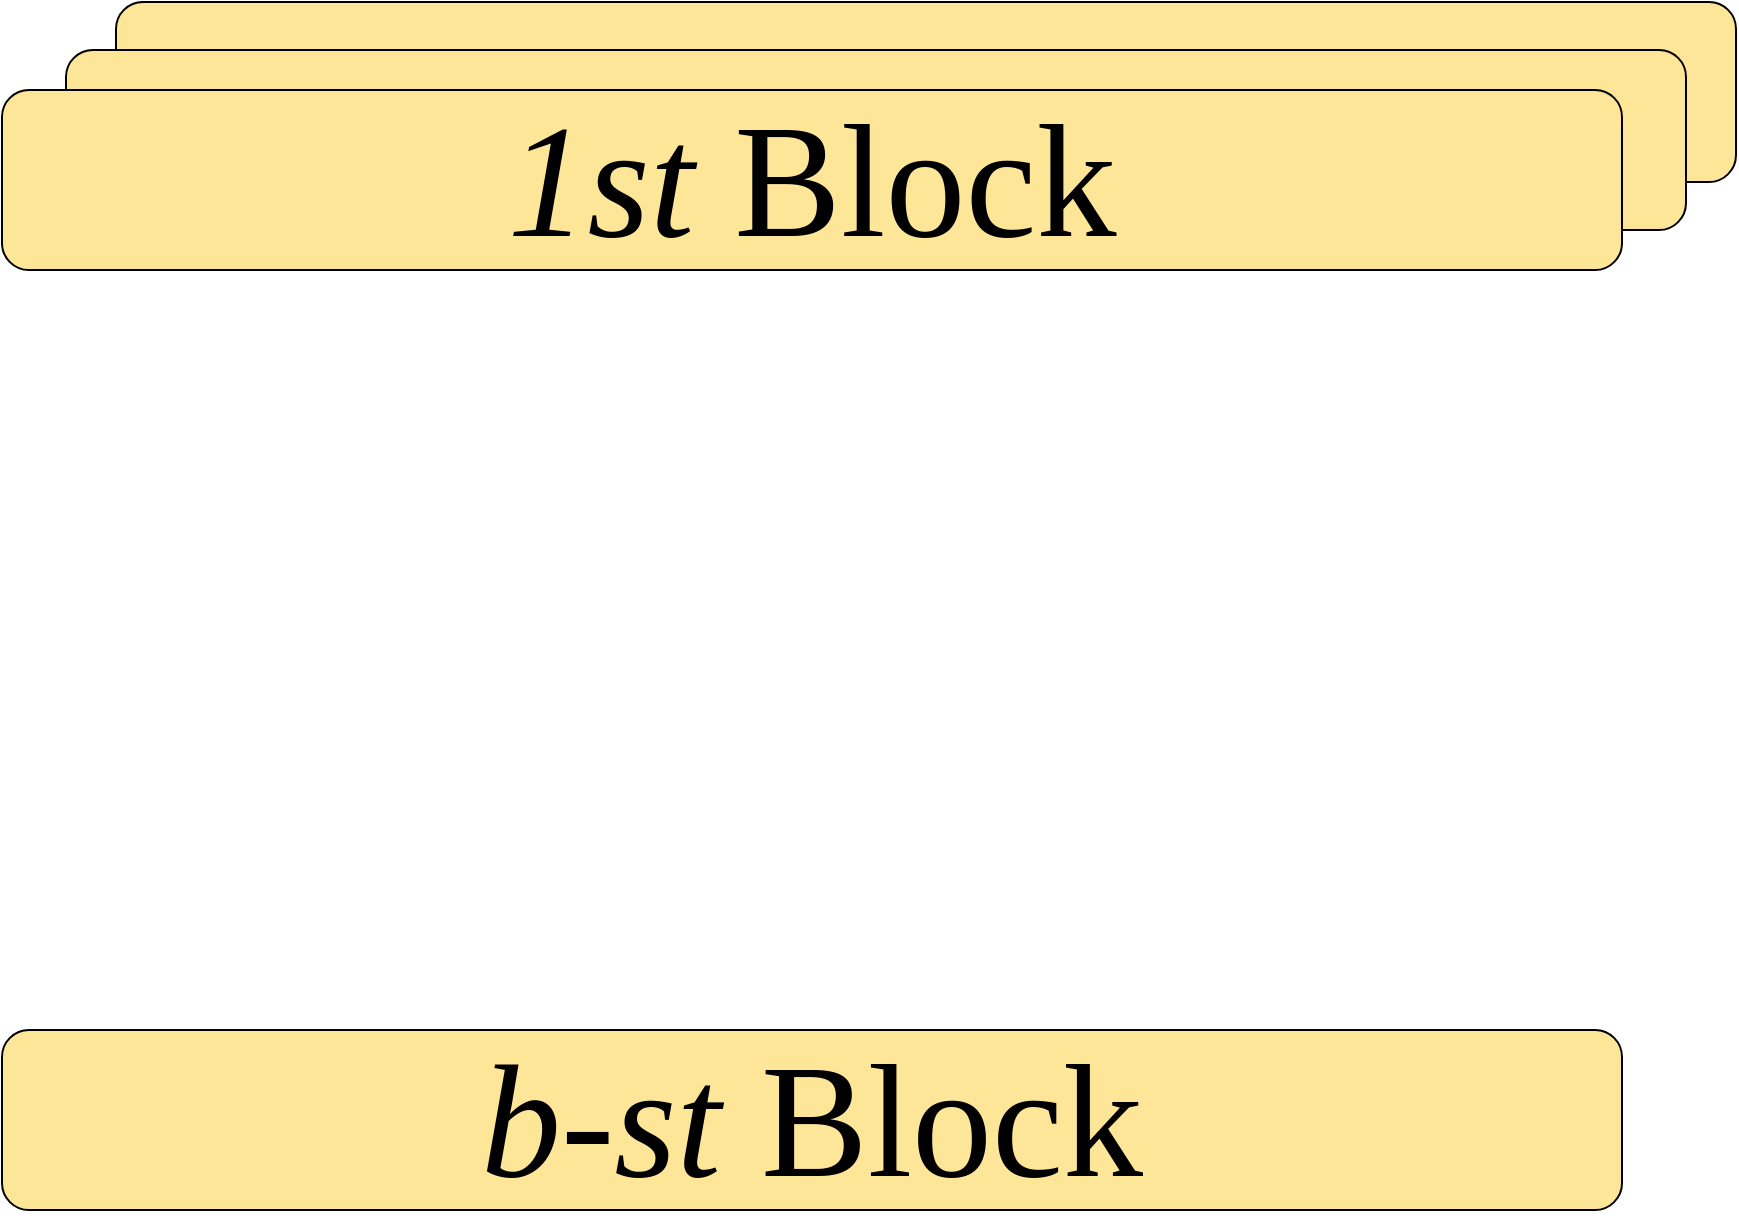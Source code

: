 <mxfile version="28.1.0">
  <diagram name="第 1 页" id="T9pxBE5IBgKllSfxurPP">
    <mxGraphModel dx="3670" dy="2950" grid="1" gridSize="10" guides="1" tooltips="1" connect="1" arrows="1" fold="1" page="1" pageScale="1" pageWidth="827" pageHeight="1169" math="0" shadow="0">
      <root>
        <mxCell id="0" />
        <mxCell id="1" parent="0" />
        <mxCell id="SlmCnSXpyHfHbI5BVayt-6" value="" style="rounded=1;whiteSpace=wrap;html=1;fontFamily=Times New Roman;fontSize=80;fillColor=light-dark(#fee699, #ededed);" vertex="1" parent="1">
          <mxGeometry x="74" y="346" width="810" height="90" as="geometry" />
        </mxCell>
        <mxCell id="SlmCnSXpyHfHbI5BVayt-5" value="" style="rounded=1;whiteSpace=wrap;html=1;fontFamily=Times New Roman;fontSize=80;fillColor=light-dark(#fee699, #ededed);" vertex="1" parent="1">
          <mxGeometry x="49" y="370" width="810" height="90" as="geometry" />
        </mxCell>
        <mxCell id="SlmCnSXpyHfHbI5BVayt-1" value="&lt;i&gt;1st&lt;/i&gt; Block" style="rounded=1;whiteSpace=wrap;html=1;fontFamily=Times New Roman;fontSize=80;fillColor=light-dark(#fee699, #ededed);" vertex="1" parent="1">
          <mxGeometry x="17" y="390" width="810" height="90" as="geometry" />
        </mxCell>
        <mxCell id="SlmCnSXpyHfHbI5BVayt-2" value="&lt;i&gt;b-st&lt;/i&gt;&amp;nbsp;Block" style="rounded=1;whiteSpace=wrap;html=1;fontFamily=Times New Roman;fontSize=80;fillColor=#FEE699;" vertex="1" parent="1">
          <mxGeometry x="17" y="860" width="810" height="90" as="geometry" />
        </mxCell>
      </root>
    </mxGraphModel>
  </diagram>
</mxfile>

